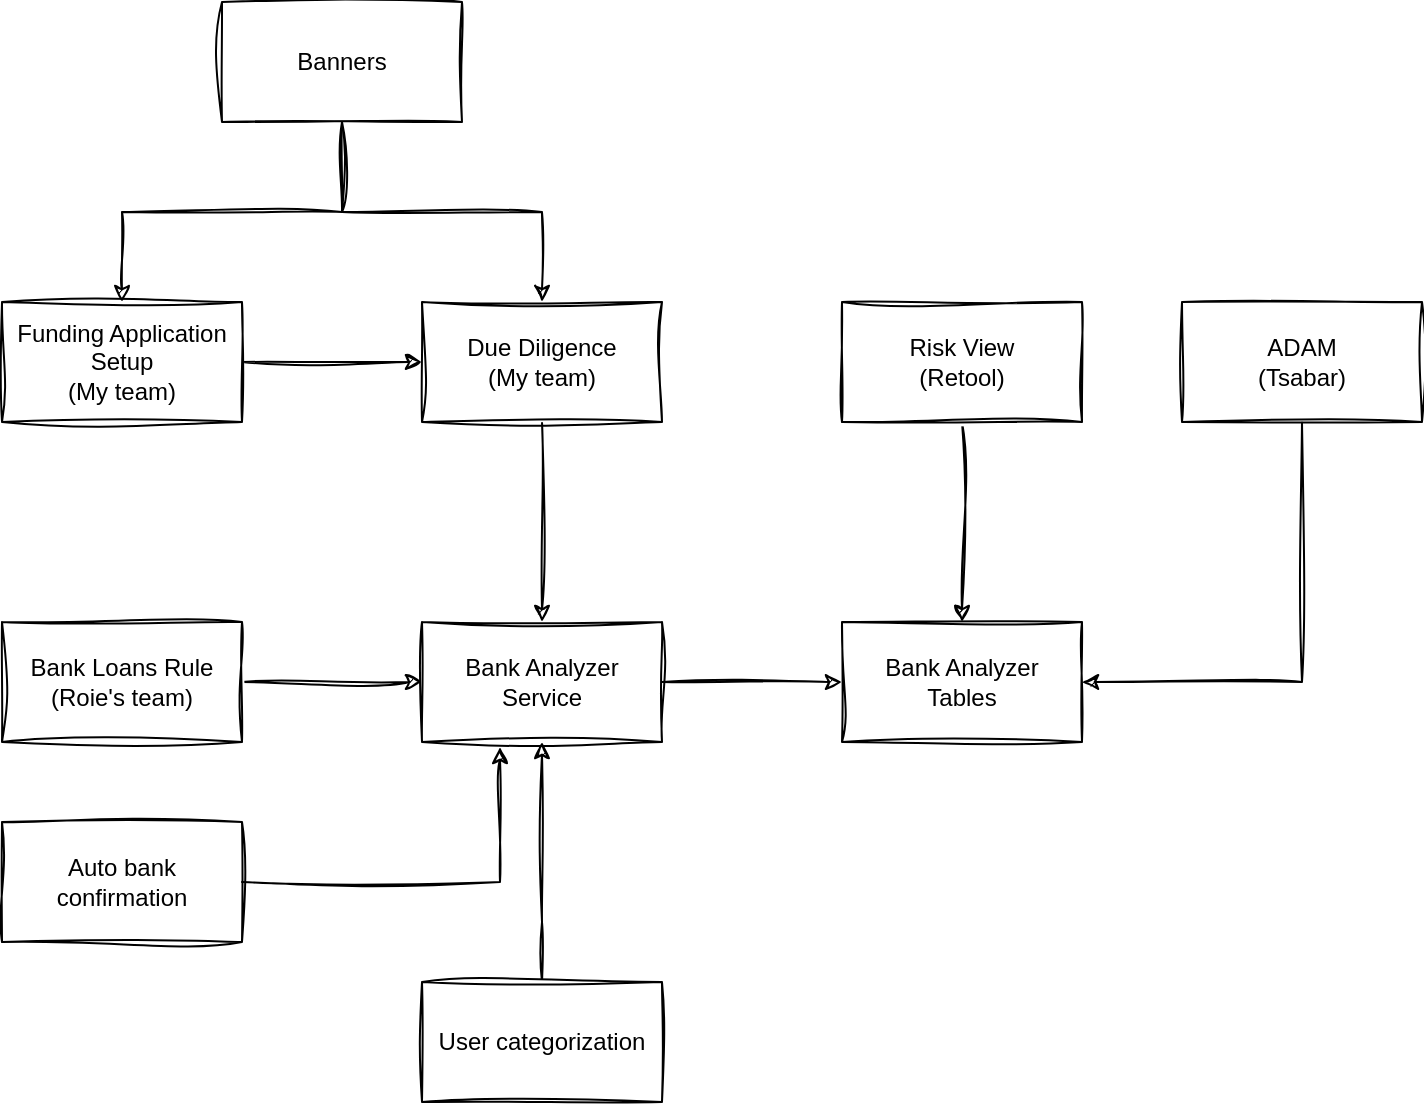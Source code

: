<mxfile version="23.1.4" type="github">
  <diagram name="Page-1" id="iUNMUGpa4TO8MJ_QJjL2">
    <mxGraphModel dx="970" dy="1543" grid="1" gridSize="10" guides="1" tooltips="1" connect="1" arrows="1" fold="1" page="1" pageScale="1" pageWidth="1169" pageHeight="827" math="0" shadow="0">
      <root>
        <mxCell id="0" />
        <mxCell id="1" parent="0" />
        <mxCell id="MfGsmghk4U4ayYRlkLG7-1" value="Bank Analyzer&lt;br&gt;Tables" style="rounded=0;whiteSpace=wrap;html=1;sketch=1;hachureGap=4;jiggle=2;curveFitting=1;" parent="1" vertex="1">
          <mxGeometry x="600" y="280" width="120" height="60" as="geometry" />
        </mxCell>
        <mxCell id="MfGsmghk4U4ayYRlkLG7-7" style="edgeStyle=orthogonalEdgeStyle;rounded=0;sketch=1;hachureGap=4;jiggle=2;curveFitting=1;orthogonalLoop=1;jettySize=auto;html=1;" parent="1" source="MfGsmghk4U4ayYRlkLG7-4" target="MfGsmghk4U4ayYRlkLG7-5" edge="1">
          <mxGeometry relative="1" as="geometry" />
        </mxCell>
        <mxCell id="MfGsmghk4U4ayYRlkLG7-4" value="Due Diligence&lt;br&gt;(My team)" style="rounded=0;whiteSpace=wrap;html=1;sketch=1;hachureGap=4;jiggle=2;curveFitting=1;" parent="1" vertex="1">
          <mxGeometry x="390" y="120" width="120" height="60" as="geometry" />
        </mxCell>
        <mxCell id="MfGsmghk4U4ayYRlkLG7-6" style="edgeStyle=orthogonalEdgeStyle;rounded=0;sketch=1;hachureGap=4;jiggle=2;curveFitting=1;orthogonalLoop=1;jettySize=auto;html=1;" parent="1" source="MfGsmghk4U4ayYRlkLG7-5" target="MfGsmghk4U4ayYRlkLG7-1" edge="1">
          <mxGeometry relative="1" as="geometry" />
        </mxCell>
        <mxCell id="MfGsmghk4U4ayYRlkLG7-5" value="Bank Analyzer Service" style="rounded=0;whiteSpace=wrap;html=1;sketch=1;hachureGap=4;jiggle=2;curveFitting=1;" parent="1" vertex="1">
          <mxGeometry x="390" y="280" width="120" height="60" as="geometry" />
        </mxCell>
        <mxCell id="MfGsmghk4U4ayYRlkLG7-9" style="edgeStyle=orthogonalEdgeStyle;rounded=0;sketch=1;hachureGap=4;jiggle=2;curveFitting=1;orthogonalLoop=1;jettySize=auto;html=1;" parent="1" source="MfGsmghk4U4ayYRlkLG7-8" target="MfGsmghk4U4ayYRlkLG7-1" edge="1">
          <mxGeometry relative="1" as="geometry" />
        </mxCell>
        <mxCell id="MfGsmghk4U4ayYRlkLG7-8" value="Risk View&lt;br&gt;(Retool)" style="rounded=0;whiteSpace=wrap;html=1;sketch=1;hachureGap=4;jiggle=2;curveFitting=1;" parent="1" vertex="1">
          <mxGeometry x="600" y="120" width="120" height="60" as="geometry" />
        </mxCell>
        <mxCell id="MfGsmghk4U4ayYRlkLG7-11" style="edgeStyle=orthogonalEdgeStyle;rounded=0;sketch=1;hachureGap=4;jiggle=2;curveFitting=1;orthogonalLoop=1;jettySize=auto;html=1;entryX=1;entryY=0.5;entryDx=0;entryDy=0;exitX=0.5;exitY=1;exitDx=0;exitDy=0;" parent="1" source="MfGsmghk4U4ayYRlkLG7-10" target="MfGsmghk4U4ayYRlkLG7-1" edge="1">
          <mxGeometry relative="1" as="geometry" />
        </mxCell>
        <mxCell id="MfGsmghk4U4ayYRlkLG7-10" value="ADAM&lt;br&gt;(Tsabar)" style="rounded=0;whiteSpace=wrap;html=1;sketch=1;hachureGap=4;jiggle=2;curveFitting=1;" parent="1" vertex="1">
          <mxGeometry x="770" y="120" width="120" height="60" as="geometry" />
        </mxCell>
        <mxCell id="MfGsmghk4U4ayYRlkLG7-13" style="edgeStyle=orthogonalEdgeStyle;rounded=0;sketch=1;hachureGap=4;jiggle=2;curveFitting=1;orthogonalLoop=1;jettySize=auto;html=1;entryX=0;entryY=0.5;entryDx=0;entryDy=0;" parent="1" source="MfGsmghk4U4ayYRlkLG7-12" target="MfGsmghk4U4ayYRlkLG7-5" edge="1">
          <mxGeometry relative="1" as="geometry" />
        </mxCell>
        <mxCell id="MfGsmghk4U4ayYRlkLG7-12" value="Bank Loans Rule&lt;br&gt;(Roie&#39;s team)" style="rounded=0;whiteSpace=wrap;html=1;sketch=1;hachureGap=4;jiggle=2;curveFitting=1;" parent="1" vertex="1">
          <mxGeometry x="180" y="280" width="120" height="60" as="geometry" />
        </mxCell>
        <mxCell id="MfGsmghk4U4ayYRlkLG7-15" style="edgeStyle=orthogonalEdgeStyle;rounded=0;sketch=1;hachureGap=4;jiggle=2;curveFitting=1;orthogonalLoop=1;jettySize=auto;html=1;entryX=0;entryY=0.5;entryDx=0;entryDy=0;" parent="1" source="MfGsmghk4U4ayYRlkLG7-14" target="MfGsmghk4U4ayYRlkLG7-4" edge="1">
          <mxGeometry relative="1" as="geometry" />
        </mxCell>
        <mxCell id="MfGsmghk4U4ayYRlkLG7-14" value="Funding Application Setup &lt;br&gt;(My team)" style="rounded=0;whiteSpace=wrap;html=1;sketch=1;hachureGap=4;jiggle=2;curveFitting=1;" parent="1" vertex="1">
          <mxGeometry x="180" y="120" width="120" height="60" as="geometry" />
        </mxCell>
        <mxCell id="MfGsmghk4U4ayYRlkLG7-17" style="edgeStyle=orthogonalEdgeStyle;rounded=0;sketch=1;hachureGap=4;jiggle=2;curveFitting=1;orthogonalLoop=1;jettySize=auto;html=1;" parent="1" source="MfGsmghk4U4ayYRlkLG7-16" target="MfGsmghk4U4ayYRlkLG7-14" edge="1">
          <mxGeometry relative="1" as="geometry" />
        </mxCell>
        <mxCell id="MfGsmghk4U4ayYRlkLG7-18" style="edgeStyle=orthogonalEdgeStyle;rounded=0;sketch=1;hachureGap=4;jiggle=2;curveFitting=1;orthogonalLoop=1;jettySize=auto;html=1;entryX=0.5;entryY=0;entryDx=0;entryDy=0;" parent="1" source="MfGsmghk4U4ayYRlkLG7-16" target="MfGsmghk4U4ayYRlkLG7-4" edge="1">
          <mxGeometry relative="1" as="geometry" />
        </mxCell>
        <mxCell id="MfGsmghk4U4ayYRlkLG7-16" value="Banners" style="rounded=0;whiteSpace=wrap;html=1;sketch=1;hachureGap=4;jiggle=2;curveFitting=1;" parent="1" vertex="1">
          <mxGeometry x="290" y="-30" width="120" height="60" as="geometry" />
        </mxCell>
        <mxCell id="k5HqhNmwkZLar2nMpJ_B-1" value="Auto bank confirmation" style="rounded=0;whiteSpace=wrap;html=1;sketch=1;hachureGap=4;jiggle=2;curveFitting=1;" vertex="1" parent="1">
          <mxGeometry x="180" y="380" width="120" height="60" as="geometry" />
        </mxCell>
        <mxCell id="k5HqhNmwkZLar2nMpJ_B-2" style="edgeStyle=orthogonalEdgeStyle;rounded=0;sketch=1;hachureGap=4;jiggle=2;curveFitting=1;orthogonalLoop=1;jettySize=auto;html=1;entryX=0.325;entryY=1.042;entryDx=0;entryDy=0;entryPerimeter=0;" edge="1" parent="1" source="k5HqhNmwkZLar2nMpJ_B-1" target="MfGsmghk4U4ayYRlkLG7-5">
          <mxGeometry relative="1" as="geometry" />
        </mxCell>
        <mxCell id="k5HqhNmwkZLar2nMpJ_B-4" style="edgeStyle=orthogonalEdgeStyle;rounded=0;sketch=1;hachureGap=4;jiggle=2;curveFitting=1;orthogonalLoop=1;jettySize=auto;html=1;" edge="1" parent="1" source="k5HqhNmwkZLar2nMpJ_B-3" target="MfGsmghk4U4ayYRlkLG7-5">
          <mxGeometry relative="1" as="geometry">
            <Array as="points">
              <mxPoint x="450" y="430" />
              <mxPoint x="450" y="430" />
            </Array>
          </mxGeometry>
        </mxCell>
        <mxCell id="k5HqhNmwkZLar2nMpJ_B-3" value="User categorization" style="rounded=0;whiteSpace=wrap;html=1;sketch=1;hachureGap=4;jiggle=2;curveFitting=1;" vertex="1" parent="1">
          <mxGeometry x="390" y="460" width="120" height="60" as="geometry" />
        </mxCell>
      </root>
    </mxGraphModel>
  </diagram>
</mxfile>
